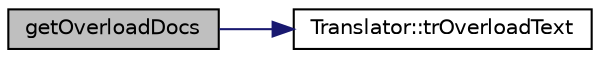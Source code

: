 digraph "getOverloadDocs"
{
 // LATEX_PDF_SIZE
  edge [fontname="Helvetica",fontsize="10",labelfontname="Helvetica",labelfontsize="10"];
  node [fontname="Helvetica",fontsize="10",shape=record];
  rankdir="LR";
  Node1 [label="getOverloadDocs",height=0.2,width=0.4,color="black", fillcolor="grey75", style="filled", fontcolor="black",tooltip=" "];
  Node1 -> Node2 [color="midnightblue",fontsize="10",style="solid",fontname="Helvetica"];
  Node2 [label="Translator::trOverloadText",height=0.2,width=0.4,color="black", fillcolor="white", style="filled",URL="$classTranslator.html#af933c719d65181b1cb11a7d07db37a09",tooltip=" "];
}
